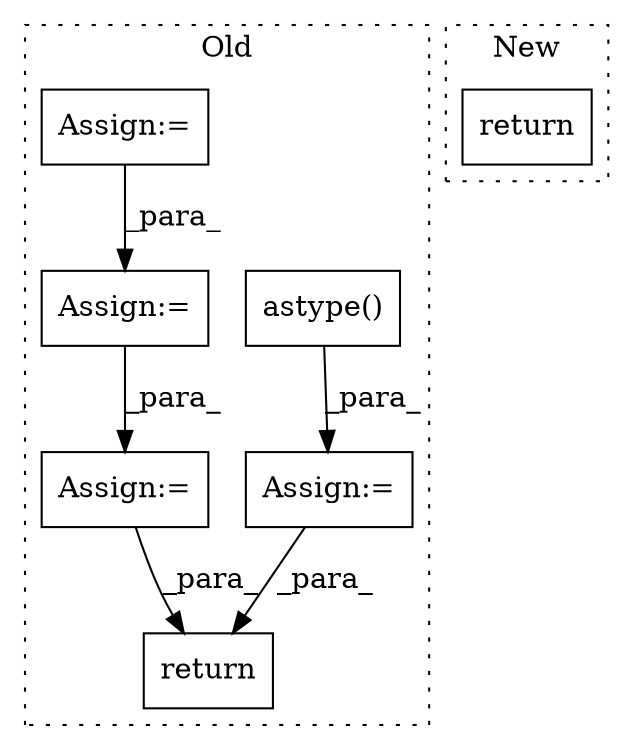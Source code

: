 digraph G {
subgraph cluster0 {
1 [label="astype()" a="75" s="12939,12985" l="35,1" shape="box"];
3 [label="return" a="93" s="13061" l="7" shape="box"];
4 [label="Assign:=" a="68" s="12936" l="3" shape="box"];
5 [label="Assign:=" a="68" s="12695" l="3" shape="box"];
6 [label="Assign:=" a="68" s="12753" l="3" shape="box"];
7 [label="Assign:=" a="68" s="12833" l="3" shape="box"];
label = "Old";
style="dotted";
}
subgraph cluster1 {
2 [label="return" a="93" s="14112" l="7" shape="box"];
label = "New";
style="dotted";
}
1 -> 4 [label="_para_"];
4 -> 3 [label="_para_"];
5 -> 6 [label="_para_"];
6 -> 7 [label="_para_"];
7 -> 3 [label="_para_"];
}